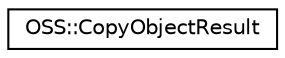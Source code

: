 digraph "类继承关系图"
{
  edge [fontname="Helvetica",fontsize="10",labelfontname="Helvetica",labelfontsize="10"];
  node [fontname="Helvetica",fontsize="10",shape=record];
  rankdir="LR";
  Node1 [label="OSS::CopyObjectResult",height=0.2,width=0.4,color="black", fillcolor="white", style="filled",URL="$class_o_s_s_1_1_copy_object_result.html"];
}
